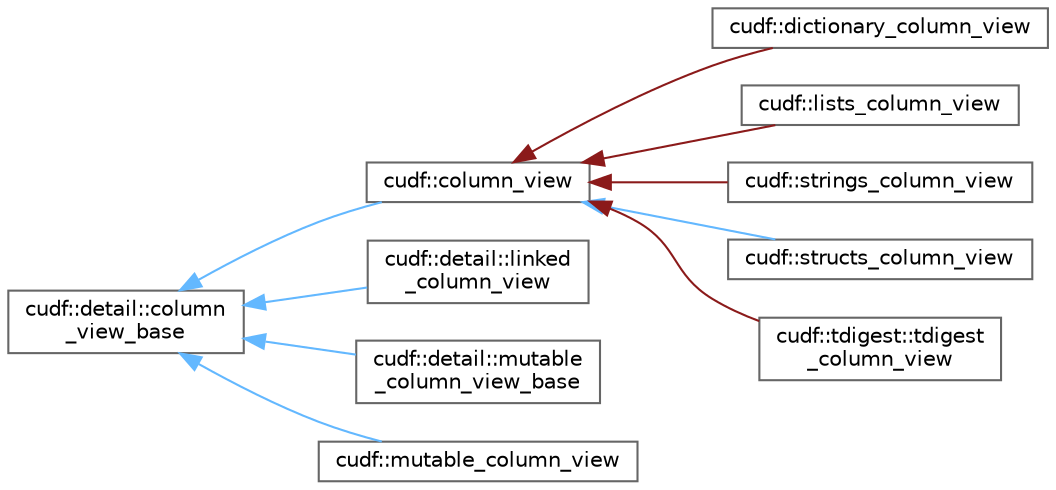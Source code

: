 digraph "类继承关系图"
{
 // LATEX_PDF_SIZE
  bgcolor="transparent";
  edge [fontname=Helvetica,fontsize=10,labelfontname=Helvetica,labelfontsize=10];
  node [fontname=Helvetica,fontsize=10,shape=box,height=0.2,width=0.4];
  rankdir="LR";
  Node0 [id="Node000000",label="cudf::detail::column\l_view_base",height=0.2,width=0.4,color="grey40", fillcolor="white", style="filled",URL="$classcudf_1_1detail_1_1column__view__base.html",tooltip="A non-owning, immutable view of device data as a column of elements, some of which may be null as ind..."];
  Node0 -> Node1 [id="edge92_Node000000_Node000001",dir="back",color="steelblue1",style="solid",tooltip=" "];
  Node1 [id="Node000001",label="cudf::column_view",height=0.2,width=0.4,color="grey40", fillcolor="white", style="filled",URL="$classcudf_1_1column__view.html",tooltip="A non-owning, immutable view of device data as a column of elements, some of which may be null as ind..."];
  Node1 -> Node2 [id="edge93_Node000001_Node000002",dir="back",color="firebrick4",style="solid",tooltip=" "];
  Node2 [id="Node000002",label="cudf::dictionary_column_view",height=0.2,width=0.4,color="grey40", fillcolor="white", style="filled",URL="$classcudf_1_1dictionary__column__view.html",tooltip="A wrapper class for operations on a dictionary column."];
  Node1 -> Node3 [id="edge94_Node000001_Node000003",dir="back",color="firebrick4",style="solid",tooltip=" "];
  Node3 [id="Node000003",label="cudf::lists_column_view",height=0.2,width=0.4,color="grey40", fillcolor="white", style="filled",URL="$classcudf_1_1lists__column__view.html",tooltip="Given a column-view of lists type, an instance of this class provides a wrapper on this compound colu..."];
  Node1 -> Node4 [id="edge95_Node000001_Node000004",dir="back",color="firebrick4",style="solid",tooltip=" "];
  Node4 [id="Node000004",label="cudf::strings_column_view",height=0.2,width=0.4,color="grey40", fillcolor="white", style="filled",URL="$classcudf_1_1strings__column__view.html",tooltip="Given a column-view of strings type, an instance of this class provides a wrapper on this compound co..."];
  Node1 -> Node5 [id="edge96_Node000001_Node000005",dir="back",color="steelblue1",style="solid",tooltip=" "];
  Node5 [id="Node000005",label="cudf::structs_column_view",height=0.2,width=0.4,color="grey40", fillcolor="white", style="filled",URL="$classcudf_1_1structs__column__view.html",tooltip="Given a column view of struct type, an instance of this class provides a wrapper on this compound col..."];
  Node1 -> Node6 [id="edge97_Node000001_Node000006",dir="back",color="firebrick4",style="solid",tooltip=" "];
  Node6 [id="Node000006",label="cudf::tdigest::tdigest\l_column_view",height=0.2,width=0.4,color="grey40", fillcolor="white", style="filled",URL="$classcudf_1_1tdigest_1_1tdigest__column__view.html",tooltip="Given a column_view containing tdigest data, an instance of this class provides a wrapper on the comp..."];
  Node0 -> Node7 [id="edge98_Node000000_Node000007",dir="back",color="steelblue1",style="solid",tooltip=" "];
  Node7 [id="Node000007",label="cudf::detail::linked\l_column_view",height=0.2,width=0.4,color="grey40", fillcolor="white", style="filled",URL="$structcudf_1_1detail_1_1linked__column__view.html",tooltip="column_view with the added member pointer to the parent of this column."];
  Node0 -> Node8 [id="edge99_Node000000_Node000008",dir="back",color="steelblue1",style="solid",tooltip=" "];
  Node8 [id="Node000008",label="cudf::detail::mutable\l_column_view_base",height=0.2,width=0.4,color="grey40", fillcolor="white", style="filled",URL="$classcudf_1_1detail_1_1mutable__column__view__base.html",tooltip=" "];
  Node0 -> Node9 [id="edge100_Node000000_Node000009",dir="back",color="steelblue1",style="solid",tooltip=" "];
  Node9 [id="Node000009",label="cudf::mutable_column_view",height=0.2,width=0.4,color="grey40", fillcolor="white", style="filled",URL="$classcudf_1_1mutable__column__view.html",tooltip="A non-owning, mutable view of device data as a column of elements, some of which may be null as indic..."];
}
